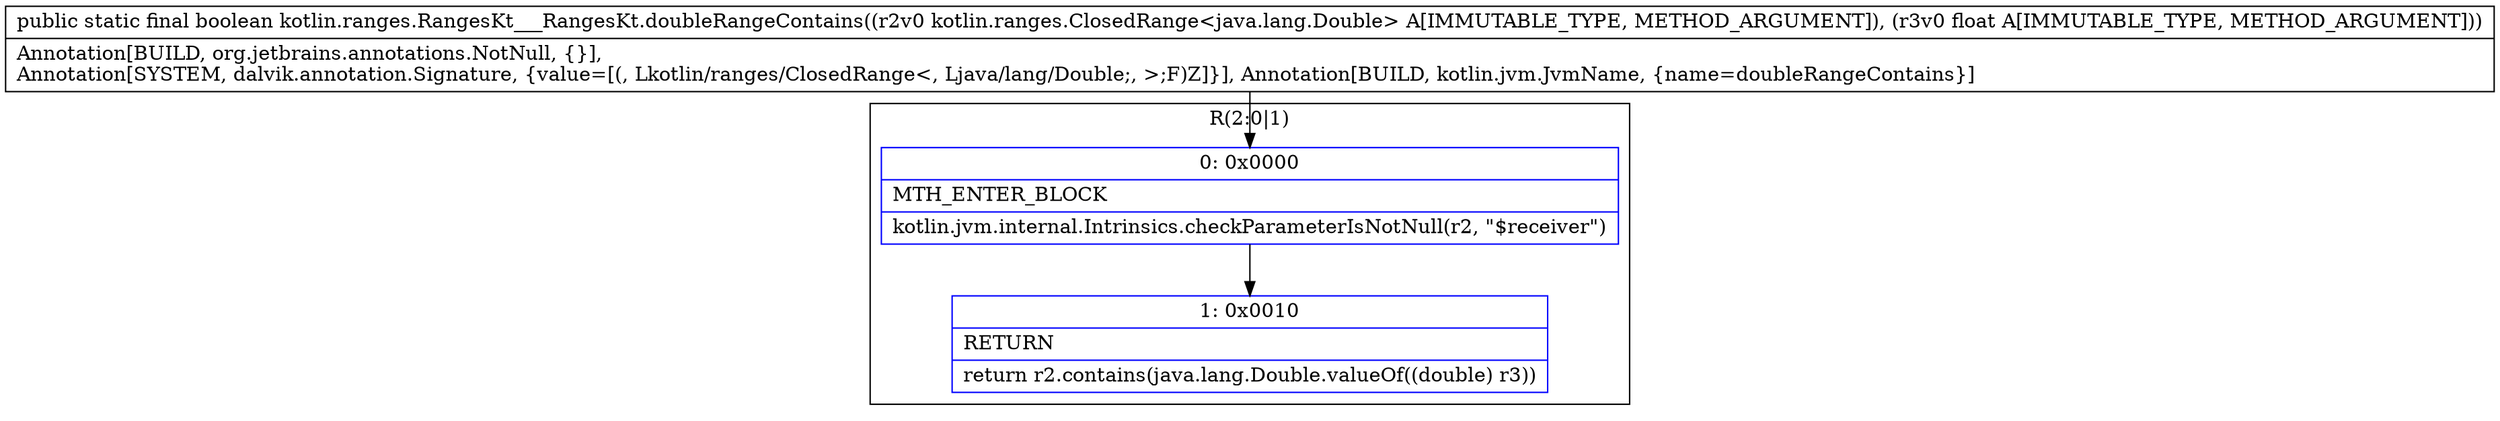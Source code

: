 digraph "CFG forkotlin.ranges.RangesKt___RangesKt.doubleRangeContains(Lkotlin\/ranges\/ClosedRange;F)Z" {
subgraph cluster_Region_1290713265 {
label = "R(2:0|1)";
node [shape=record,color=blue];
Node_0 [shape=record,label="{0\:\ 0x0000|MTH_ENTER_BLOCK\l|kotlin.jvm.internal.Intrinsics.checkParameterIsNotNull(r2, \"$receiver\")\l}"];
Node_1 [shape=record,label="{1\:\ 0x0010|RETURN\l|return r2.contains(java.lang.Double.valueOf((double) r3))\l}"];
}
MethodNode[shape=record,label="{public static final boolean kotlin.ranges.RangesKt___RangesKt.doubleRangeContains((r2v0 kotlin.ranges.ClosedRange\<java.lang.Double\> A[IMMUTABLE_TYPE, METHOD_ARGUMENT]), (r3v0 float A[IMMUTABLE_TYPE, METHOD_ARGUMENT]))  | Annotation[BUILD, org.jetbrains.annotations.NotNull, \{\}], \lAnnotation[SYSTEM, dalvik.annotation.Signature, \{value=[(, Lkotlin\/ranges\/ClosedRange\<, Ljava\/lang\/Double;, \>;F)Z]\}], Annotation[BUILD, kotlin.jvm.JvmName, \{name=doubleRangeContains\}]\l}"];
MethodNode -> Node_0;
Node_0 -> Node_1;
}

